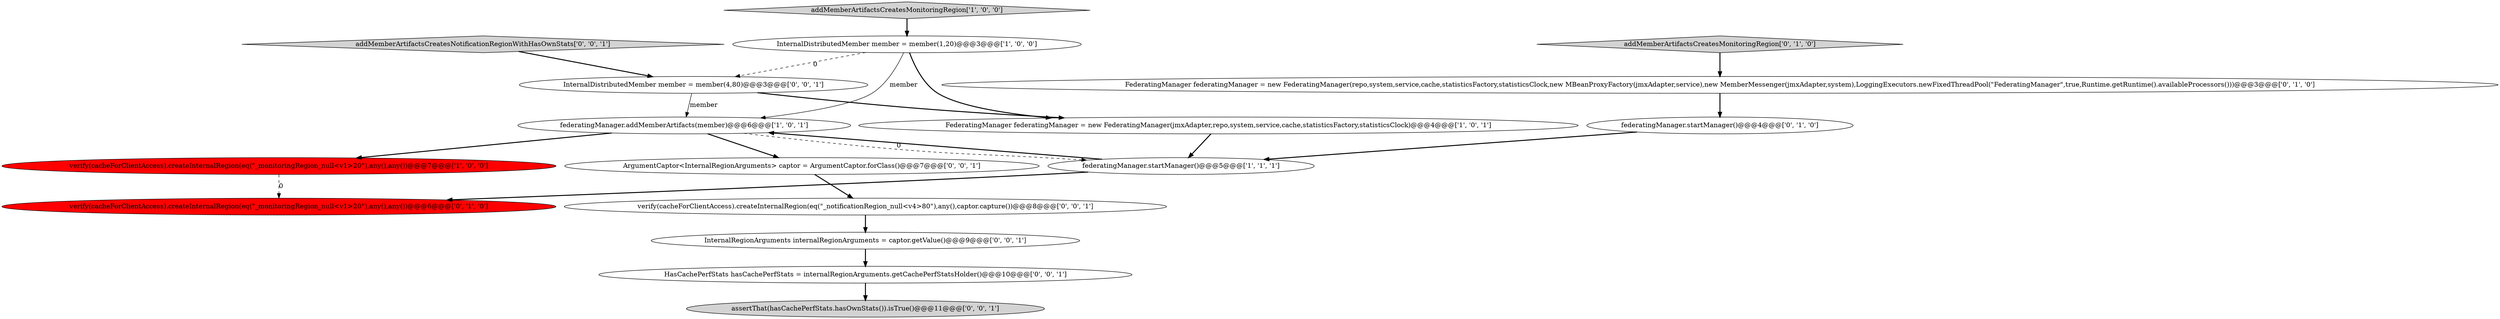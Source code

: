 digraph {
8 [style = filled, label = "verify(cacheForClientAccess).createInternalRegion(eq(\"_monitoringRegion_null<v1>20\"),any(),any())@@@6@@@['0', '1', '0']", fillcolor = red, shape = ellipse image = "AAA1AAABBB2BBB"];
11 [style = filled, label = "InternalDistributedMember member = member(4,80)@@@3@@@['0', '0', '1']", fillcolor = white, shape = ellipse image = "AAA0AAABBB3BBB"];
3 [style = filled, label = "addMemberArtifactsCreatesMonitoringRegion['1', '0', '0']", fillcolor = lightgray, shape = diamond image = "AAA0AAABBB1BBB"];
15 [style = filled, label = "assertThat(hasCachePerfStats.hasOwnStats()).isTrue()@@@11@@@['0', '0', '1']", fillcolor = lightgray, shape = ellipse image = "AAA0AAABBB3BBB"];
12 [style = filled, label = "addMemberArtifactsCreatesNotificationRegionWithHasOwnStats['0', '0', '1']", fillcolor = lightgray, shape = diamond image = "AAA0AAABBB3BBB"];
5 [style = filled, label = "verify(cacheForClientAccess).createInternalRegion(eq(\"_monitoringRegion_null<v1>20\"),any(),any())@@@7@@@['1', '0', '0']", fillcolor = red, shape = ellipse image = "AAA1AAABBB1BBB"];
2 [style = filled, label = "federatingManager.addMemberArtifacts(member)@@@6@@@['1', '0', '1']", fillcolor = white, shape = ellipse image = "AAA0AAABBB1BBB"];
14 [style = filled, label = "verify(cacheForClientAccess).createInternalRegion(eq(\"_notificationRegion_null<v4>80\"),any(),captor.capture())@@@8@@@['0', '0', '1']", fillcolor = white, shape = ellipse image = "AAA0AAABBB3BBB"];
10 [style = filled, label = "ArgumentCaptor<InternalRegionArguments> captor = ArgumentCaptor.forClass()@@@7@@@['0', '0', '1']", fillcolor = white, shape = ellipse image = "AAA0AAABBB3BBB"];
16 [style = filled, label = "InternalRegionArguments internalRegionArguments = captor.getValue()@@@9@@@['0', '0', '1']", fillcolor = white, shape = ellipse image = "AAA0AAABBB3BBB"];
9 [style = filled, label = "addMemberArtifactsCreatesMonitoringRegion['0', '1', '0']", fillcolor = lightgray, shape = diamond image = "AAA0AAABBB2BBB"];
1 [style = filled, label = "FederatingManager federatingManager = new FederatingManager(jmxAdapter,repo,system,service,cache,statisticsFactory,statisticsClock)@@@4@@@['1', '0', '1']", fillcolor = white, shape = ellipse image = "AAA0AAABBB1BBB"];
0 [style = filled, label = "federatingManager.startManager()@@@5@@@['1', '1', '1']", fillcolor = white, shape = ellipse image = "AAA0AAABBB1BBB"];
7 [style = filled, label = "federatingManager.startManager()@@@4@@@['0', '1', '0']", fillcolor = white, shape = ellipse image = "AAA0AAABBB2BBB"];
6 [style = filled, label = "FederatingManager federatingManager = new FederatingManager(repo,system,service,cache,statisticsFactory,statisticsClock,new MBeanProxyFactory(jmxAdapter,service),new MemberMessenger(jmxAdapter,system),LoggingExecutors.newFixedThreadPool(\"FederatingManager\",true,Runtime.getRuntime().availableProcessors()))@@@3@@@['0', '1', '0']", fillcolor = white, shape = ellipse image = "AAA0AAABBB2BBB"];
13 [style = filled, label = "HasCachePerfStats hasCachePerfStats = internalRegionArguments.getCachePerfStatsHolder()@@@10@@@['0', '0', '1']", fillcolor = white, shape = ellipse image = "AAA0AAABBB3BBB"];
4 [style = filled, label = "InternalDistributedMember member = member(1,20)@@@3@@@['1', '0', '0']", fillcolor = white, shape = ellipse image = "AAA0AAABBB1BBB"];
14->16 [style = bold, label=""];
16->13 [style = bold, label=""];
10->14 [style = bold, label=""];
11->1 [style = bold, label=""];
0->2 [style = bold, label=""];
12->11 [style = bold, label=""];
4->2 [style = solid, label="member"];
7->0 [style = bold, label=""];
11->2 [style = solid, label="member"];
1->0 [style = bold, label=""];
2->10 [style = bold, label=""];
3->4 [style = bold, label=""];
9->6 [style = bold, label=""];
2->0 [style = dashed, label="0"];
0->8 [style = bold, label=""];
5->8 [style = dashed, label="0"];
4->1 [style = bold, label=""];
13->15 [style = bold, label=""];
4->11 [style = dashed, label="0"];
6->7 [style = bold, label=""];
2->5 [style = bold, label=""];
}
